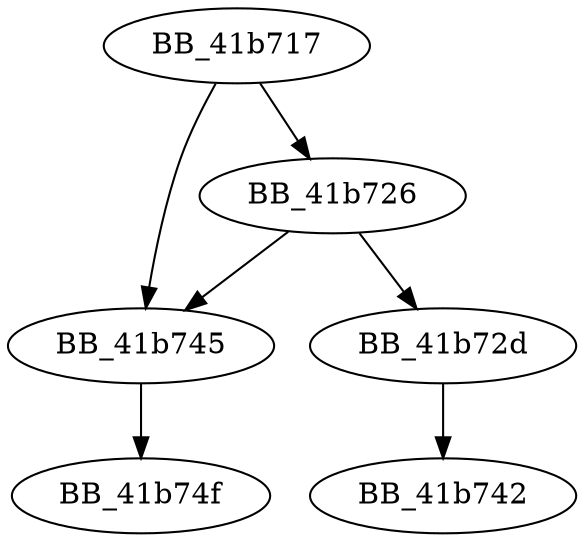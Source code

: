 DiGraph __unlock_file{
BB_41b717->BB_41b726
BB_41b717->BB_41b745
BB_41b726->BB_41b72d
BB_41b726->BB_41b745
BB_41b72d->BB_41b742
BB_41b745->BB_41b74f
}
